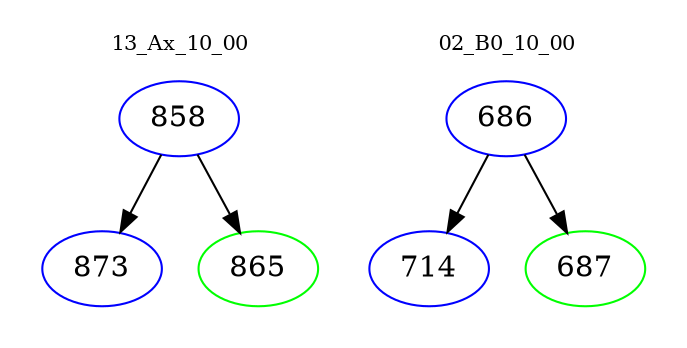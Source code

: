 digraph{
subgraph cluster_0 {
color = white
label = "13_Ax_10_00";
fontsize=10;
T0_858 [label="858", color="blue"]
T0_858 -> T0_873 [color="black"]
T0_873 [label="873", color="blue"]
T0_858 -> T0_865 [color="black"]
T0_865 [label="865", color="green"]
}
subgraph cluster_1 {
color = white
label = "02_B0_10_00";
fontsize=10;
T1_686 [label="686", color="blue"]
T1_686 -> T1_714 [color="black"]
T1_714 [label="714", color="blue"]
T1_686 -> T1_687 [color="black"]
T1_687 [label="687", color="green"]
}
}
